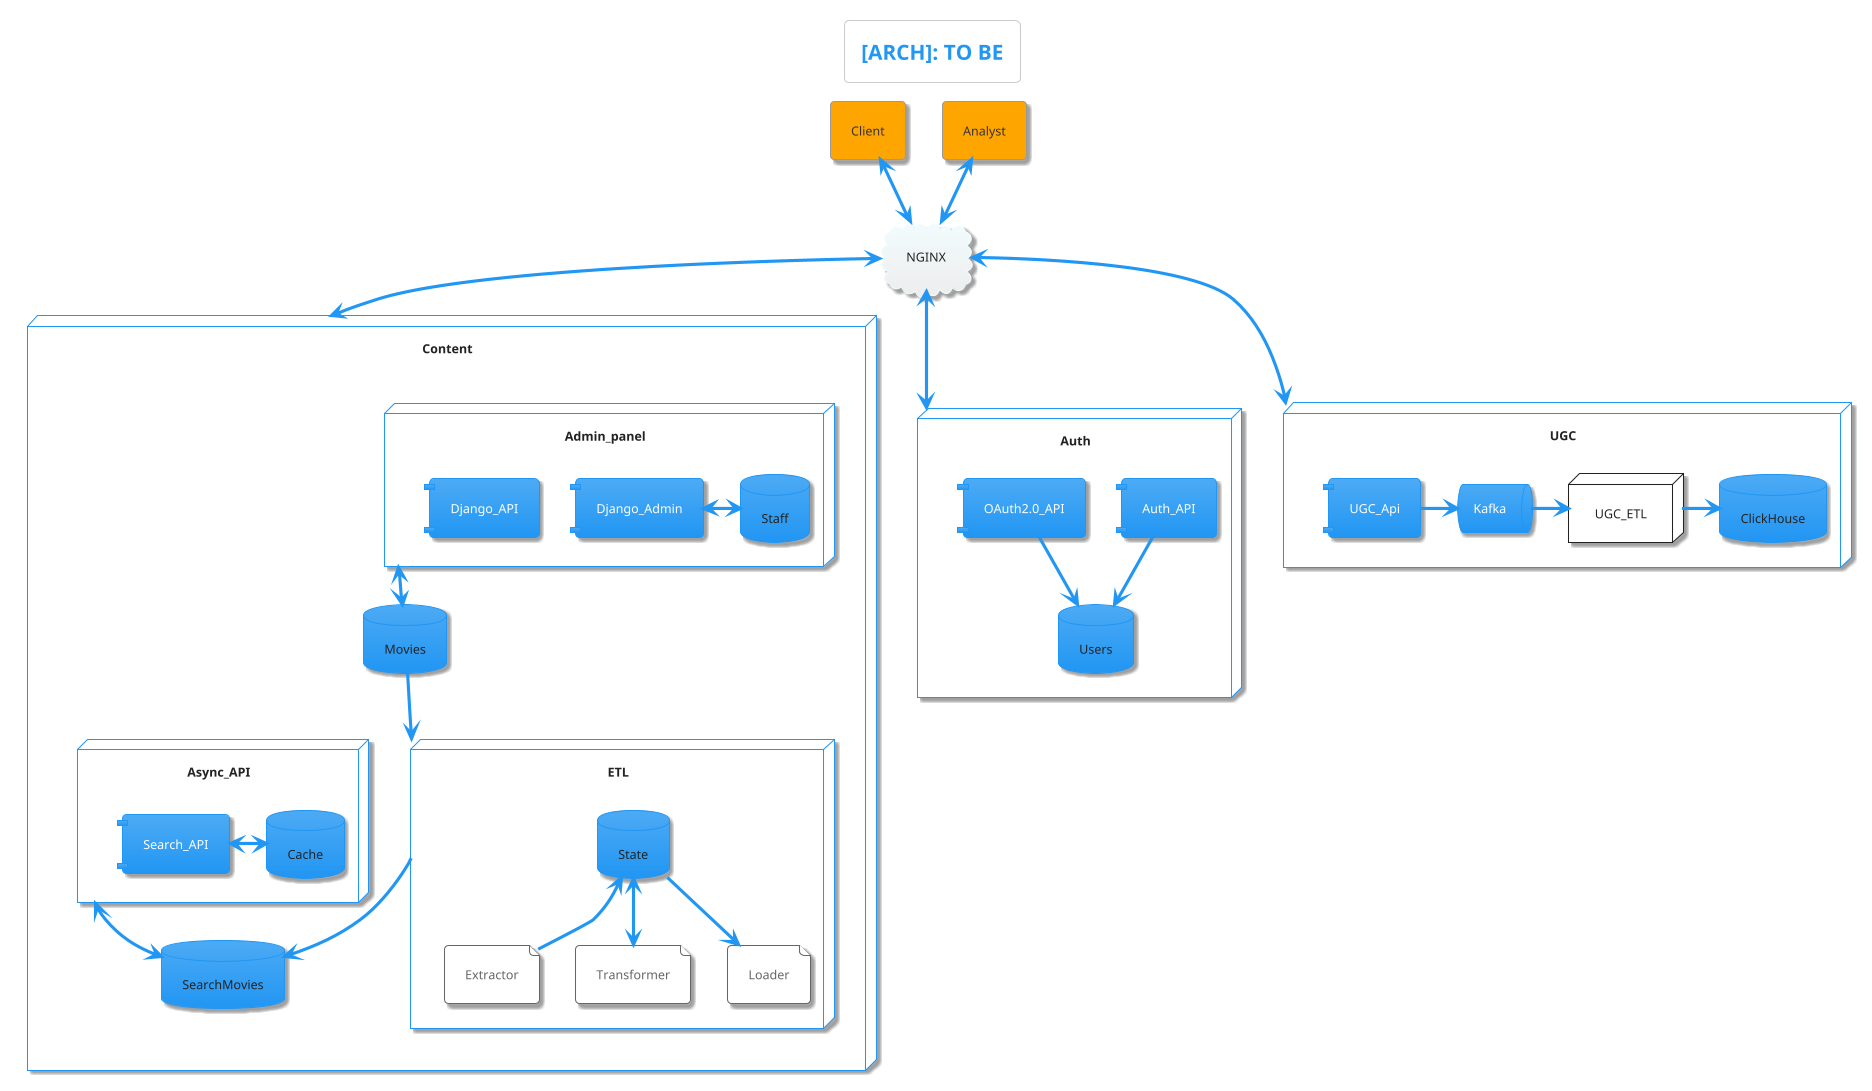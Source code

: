 @startuml
!theme materia
skinparam componentStyle uml1

title [ARCH]: TO BE

agent Client
cloud "NGINX" as server
Client <--> server
agent Analyst
Analyst <--> server

node Content {
    database Movies
    database SearchMovies
    node Admin_panel {
        database Staff
        component Django_Admin
        component Django_API
        Django_Admin <-> Staff
    }
    node ETL {
        database State
        file Extractor
        file Transformer
        file Loader
        State <-- Extractor
        State <--> Transformer
        State --> Loader
    }
    node Async_API {
        component Search_API
        database Cache
        Search_API <-> Cache
    }
    Movies --> ETL
    Admin_panel <--> Movies
    ETL --> SearchMovies
    Async_API <--> SearchMovies
}
server <--> Content

node Auth {
    component Auth_API
    component OAuth2.0_API
    database Users
    Auth_API --> Users
    OAuth2.0_API --> Users

}
server <--> Auth
node UGC {
        component UGC_Api
        queue Kafka
        UGC_Api -> Kafka
        node UGC_ETL
        Kafka -> UGC_ETL
        database ClickHouse
        UGC_ETL -> ClickHouse
    }
server <--> UGC
@enduml
